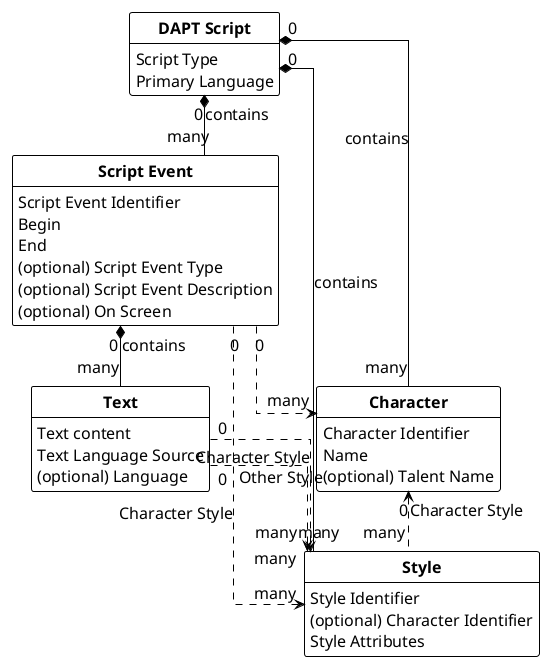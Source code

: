 @startuml
!theme plain
skinparam linetype ortho
skinparam DefaultFontName sans-serif
skinparam DefaultFontSize 16

together {
    Class "<b>DAPT Script</b>" [[#dapt-script]] {
        Script Type [[[#script-type]]]
        Primary Language [[[#primary-language]]]
    }

    Class "<b>Script Event</b>" [[#script-event]] {
        Script Event Identifier [[[#dfn-script-event-identifier]]]
        Begin [[[#dfn-begin]]]
        End [[[#dfn-end]]]
        {field} (optional) Script Event Type [[[#dfn-script-event-type]]]
        {field} (optional) Script Event Description [[[#dfn-script-event-description]]]
        {field} (optional) On Screen [[[#on-screen]]]
    }

    Class "<b>Text</b>" [[#text]] {
        Text content [[[#dfn-text]]]
        Text Language Source [[[#text-language-source]]]
        {field} (optional) Language
    }
}

together {
    Class "<b>Character</b>" [[#character]] {
        Character Identifier [[[#dfn-character-identifier]]]
        Name [[[#dfn-character-name]]]
        {field} (optional) Talent Name [[[#dfn-character-talent-name]]]
    }

    Class "<b>Style</b>" {
        Style Identifier
        {field} (optional) Character Identifier [[[#dfn-character-identifier]]]
        Style Attributes
    }
}

"<b>DAPT Script</b>" "0" *-- "many" "<b>Script Event</b>" : contains
"<b>DAPT Script</b>" "0" *-- "many" "<b>Character</b>" : contains
"<b>DAPT Script</b>" "0" *-- "many" "<b>Style</b>" : contains
"<b>Character</b>" "0" <.. "many" "<b>Style</b>" [[#dfn-character-style]] : Character Style
"<b>Script Event</b>" "0" ..> "many" "<b>Style</b>" [[#dfn-character-style]] : Character Style
"<b>Text</b>" "0" ..> "many" "<b>Style</b>" [[#dfn-character-style]] : Character Style
"<b>Text</b>" "0" ..> "many" "<b>Style</b>" : Other Style
"<b>Script Event</b>" "0" *-- "many" "<b>Text</b>" : contains
"<b>Script Event</b>" "0" ..> "many" "<b>Character</b>"

hide empty members
hide circle
@enduml